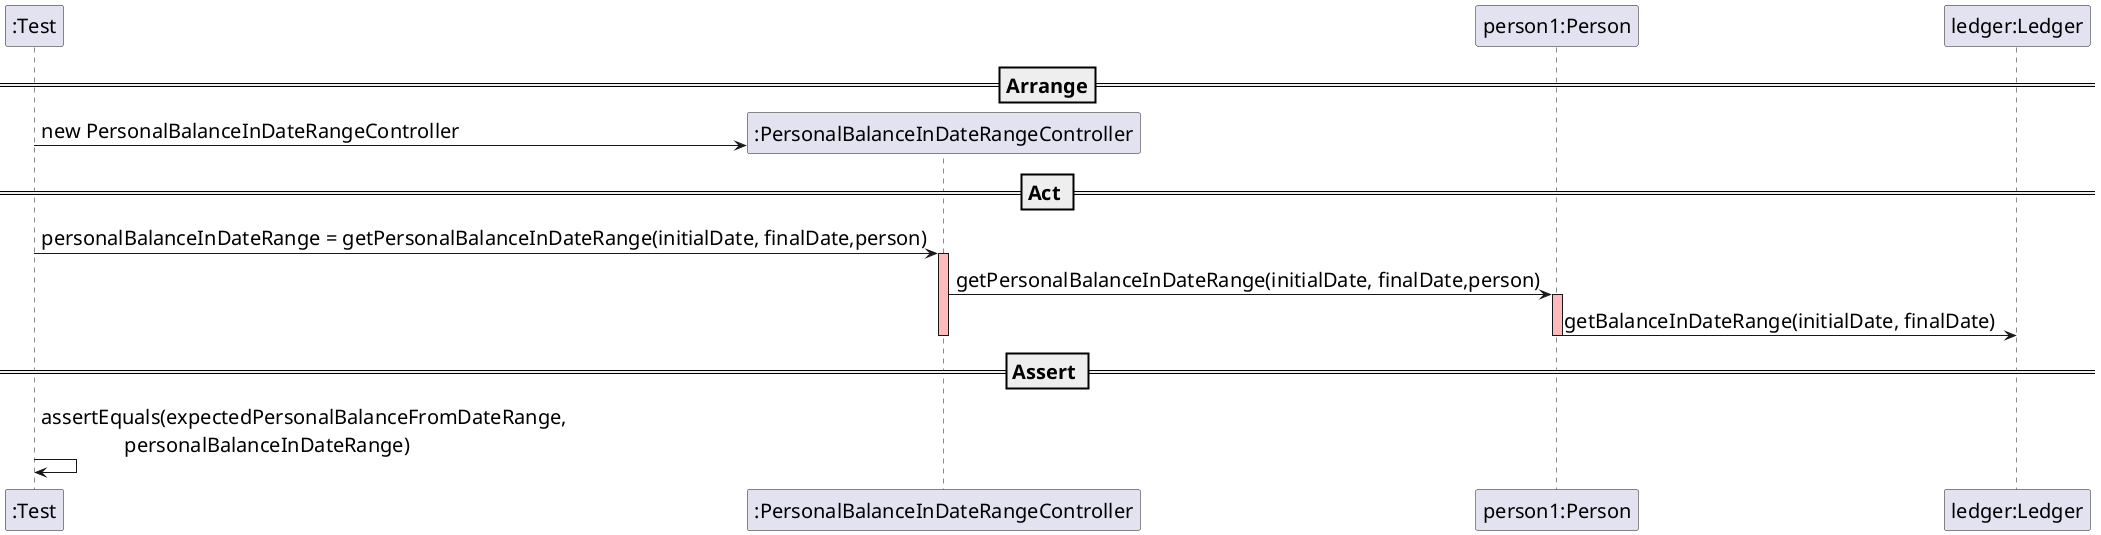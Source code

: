 @startuml

skinparam DefaultFontSize 20
create ":Test"

==Arrange==
create ":PersonalBalanceInDateRangeController"
":Test" -> ":PersonalBalanceInDateRangeController" : new PersonalBalanceInDateRangeController

participant "person1:Person"

participant "ledger:Ledger"


== Act ==

":Test" -> ":PersonalBalanceInDateRangeController" : personalBalanceInDateRange = getPersonalBalanceInDateRange(initialDate, finalDate,person)
activate ":PersonalBalanceInDateRangeController"  #FFBBBB

":PersonalBalanceInDateRangeController" -> "person1:Person" :getPersonalBalanceInDateRange(initialDate, finalDate,person)
activate "person1:Person"  #FFBBBB

"person1:Person" -> "ledger:Ledger": getBalanceInDateRange(initialDate, finalDate)
deactivate "person1:Person"  #FFBBBB
deactivate ":PersonalBalanceInDateRangeController"  #FFBBBB

== Assert ==

":Test" -> ":Test" : assertEquals(expectedPersonalBalanceFromDateRange, \n                personalBalanceInDateRange)


@enduml